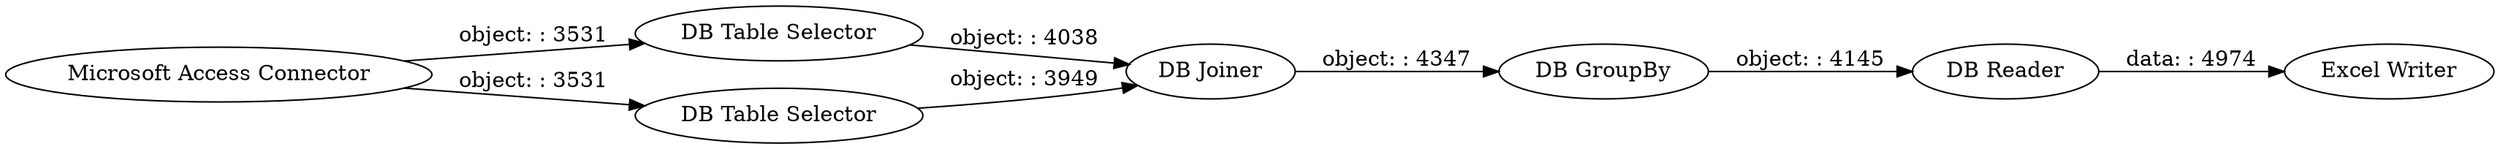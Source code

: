 digraph {
	"4233648489395317097_11" [label="DB GroupBy"]
	"4233648489395317097_9" [label="DB Table Selector"]
	"4233648489395317097_8" [label="Microsoft Access Connector"]
	"4233648489395317097_10" [label="DB Table Selector"]
	"4233648489395317097_12" [label="DB Joiner"]
	"4233648489395317097_13" [label="DB Reader"]
	"4233648489395317097_17" [label="Excel Writer"]
	"4233648489395317097_13" -> "4233648489395317097_17" [label="data: : 4974"]
	"4233648489395317097_9" -> "4233648489395317097_12" [label="object: : 4038"]
	"4233648489395317097_11" -> "4233648489395317097_13" [label="object: : 4145"]
	"4233648489395317097_8" -> "4233648489395317097_9" [label="object: : 3531"]
	"4233648489395317097_8" -> "4233648489395317097_10" [label="object: : 3531"]
	"4233648489395317097_10" -> "4233648489395317097_12" [label="object: : 3949"]
	"4233648489395317097_12" -> "4233648489395317097_11" [label="object: : 4347"]
	rankdir=LR
}
